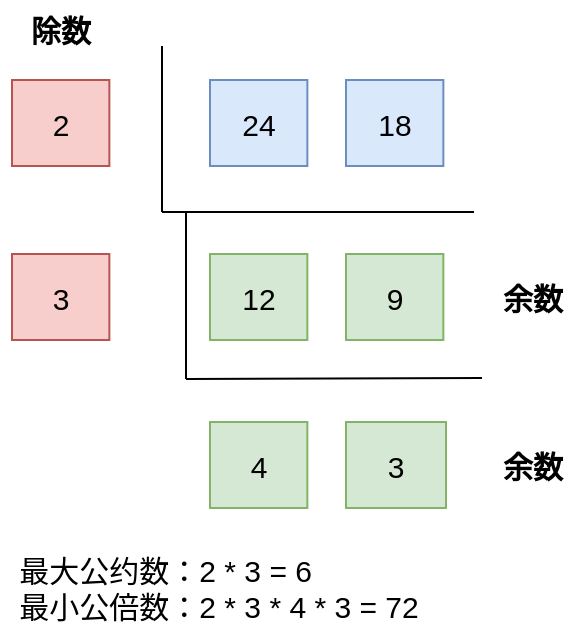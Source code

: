 <mxfile version="20.2.8" type="device"><diagram id="tUD_5RNZibAbXZSyxroM" name="图1"><mxGraphModel dx="1186" dy="739" grid="0" gridSize="10" guides="1" tooltips="1" connect="1" arrows="1" fold="1" page="1" pageScale="1" pageWidth="580" pageHeight="800" math="0" shadow="0"><root><mxCell id="0"/><mxCell id="1" parent="0"/><mxCell id="vsPNDNXg_Djn0Vb3iEZ1-3" value="24" style="rounded=0;whiteSpace=wrap;html=1;fontSize=15;strokeColor=#6c8ebf;fillColor=#dae8fc;" vertex="1" parent="1"><mxGeometry x="180" y="122" width="48.68" height="43" as="geometry"/></mxCell><mxCell id="vsPNDNXg_Djn0Vb3iEZ1-5" value="18" style="rounded=0;whiteSpace=wrap;html=1;fontSize=15;strokeColor=#6c8ebf;fillColor=#dae8fc;" vertex="1" parent="1"><mxGeometry x="248" y="122" width="48.68" height="43" as="geometry"/></mxCell><mxCell id="vsPNDNXg_Djn0Vb3iEZ1-7" value="2" style="rounded=0;whiteSpace=wrap;html=1;fontSize=15;strokeColor=#b85450;fillColor=#f8cecc;" vertex="1" parent="1"><mxGeometry x="81" y="122" width="48.68" height="43" as="geometry"/></mxCell><mxCell id="vsPNDNXg_Djn0Vb3iEZ1-8" value="" style="endArrow=none;html=1;rounded=0;fontSize=15;" edge="1" parent="1"><mxGeometry width="50" height="50" relative="1" as="geometry"><mxPoint x="156" y="188" as="sourcePoint"/><mxPoint x="312" y="188" as="targetPoint"/></mxGeometry></mxCell><mxCell id="vsPNDNXg_Djn0Vb3iEZ1-9" value="" style="endArrow=none;html=1;rounded=0;fontSize=15;" edge="1" parent="1"><mxGeometry width="50" height="50" relative="1" as="geometry"><mxPoint x="156" y="105" as="sourcePoint"/><mxPoint x="156" y="188" as="targetPoint"/></mxGeometry></mxCell><mxCell id="vsPNDNXg_Djn0Vb3iEZ1-10" value="12" style="rounded=0;whiteSpace=wrap;html=1;fontSize=15;strokeColor=#82b366;fillColor=#d5e8d4;" vertex="1" parent="1"><mxGeometry x="180" y="209" width="48.68" height="43" as="geometry"/></mxCell><mxCell id="vsPNDNXg_Djn0Vb3iEZ1-11" value="9" style="rounded=0;whiteSpace=wrap;html=1;fontSize=15;strokeColor=#82b366;fillColor=#d5e8d4;" vertex="1" parent="1"><mxGeometry x="248" y="209" width="48.68" height="43" as="geometry"/></mxCell><mxCell id="vsPNDNXg_Djn0Vb3iEZ1-12" value="" style="endArrow=none;html=1;rounded=0;fontSize=15;" edge="1" parent="1"><mxGeometry width="50" height="50" relative="1" as="geometry"><mxPoint x="168.0" y="271.44" as="sourcePoint"/><mxPoint x="316" y="271" as="targetPoint"/></mxGeometry></mxCell><mxCell id="vsPNDNXg_Djn0Vb3iEZ1-13" value="" style="endArrow=none;html=1;rounded=0;fontSize=15;" edge="1" parent="1"><mxGeometry width="50" height="50" relative="1" as="geometry"><mxPoint x="168.0" y="188.44" as="sourcePoint"/><mxPoint x="168.0" y="271.44" as="targetPoint"/></mxGeometry></mxCell><mxCell id="vsPNDNXg_Djn0Vb3iEZ1-14" value="3" style="rounded=0;whiteSpace=wrap;html=1;fontSize=15;strokeColor=#b85450;fillColor=#f8cecc;" vertex="1" parent="1"><mxGeometry x="81" y="209" width="48.68" height="43" as="geometry"/></mxCell><mxCell id="vsPNDNXg_Djn0Vb3iEZ1-15" value="4" style="rounded=0;whiteSpace=wrap;html=1;fontSize=15;strokeColor=#82b366;fillColor=#d5e8d4;" vertex="1" parent="1"><mxGeometry x="180" y="293" width="48.68" height="43" as="geometry"/></mxCell><mxCell id="vsPNDNXg_Djn0Vb3iEZ1-16" value="3" style="rounded=0;whiteSpace=wrap;html=1;fontSize=15;strokeColor=#82b366;fillColor=#d5e8d4;" vertex="1" parent="1"><mxGeometry x="248" y="293" width="50" height="43" as="geometry"/></mxCell><mxCell id="vsPNDNXg_Djn0Vb3iEZ1-17" value="&lt;b&gt;余数&lt;/b&gt;" style="text;html=1;align=center;verticalAlign=middle;resizable=0;points=[];autosize=1;strokeColor=none;fillColor=none;fontSize=15;" vertex="1" parent="1"><mxGeometry x="317" y="299.5" width="48" height="30" as="geometry"/></mxCell><mxCell id="vsPNDNXg_Djn0Vb3iEZ1-18" value="&lt;b&gt;除数&lt;/b&gt;" style="text;html=1;align=center;verticalAlign=middle;resizable=0;points=[];autosize=1;strokeColor=none;fillColor=none;fontSize=15;" vertex="1" parent="1"><mxGeometry x="81.34" y="82" width="48" height="30" as="geometry"/></mxCell><mxCell id="vsPNDNXg_Djn0Vb3iEZ1-19" value="&lt;div style=&quot;text-align: left;&quot;&gt;&lt;span style=&quot;background-color: initial;&quot;&gt;最大公约数：2 * 3 = 6&lt;/span&gt;&lt;/div&gt;&lt;div style=&quot;text-align: left;&quot;&gt;&lt;span style=&quot;background-color: initial;&quot;&gt;最小公倍数：2 * 3 * 4 * 3 = 72&lt;/span&gt;&lt;/div&gt;" style="text;html=1;align=center;verticalAlign=middle;resizable=0;points=[];autosize=1;strokeColor=none;fillColor=none;fontSize=15;" vertex="1" parent="1"><mxGeometry x="75" y="352" width="218" height="48" as="geometry"/></mxCell><mxCell id="vsPNDNXg_Djn0Vb3iEZ1-20" value="&lt;b&gt;余数&lt;/b&gt;" style="text;html=1;align=center;verticalAlign=middle;resizable=0;points=[];autosize=1;strokeColor=none;fillColor=none;fontSize=15;" vertex="1" parent="1"><mxGeometry x="317" y="215.5" width="48" height="30" as="geometry"/></mxCell></root></mxGraphModel></diagram></mxfile>